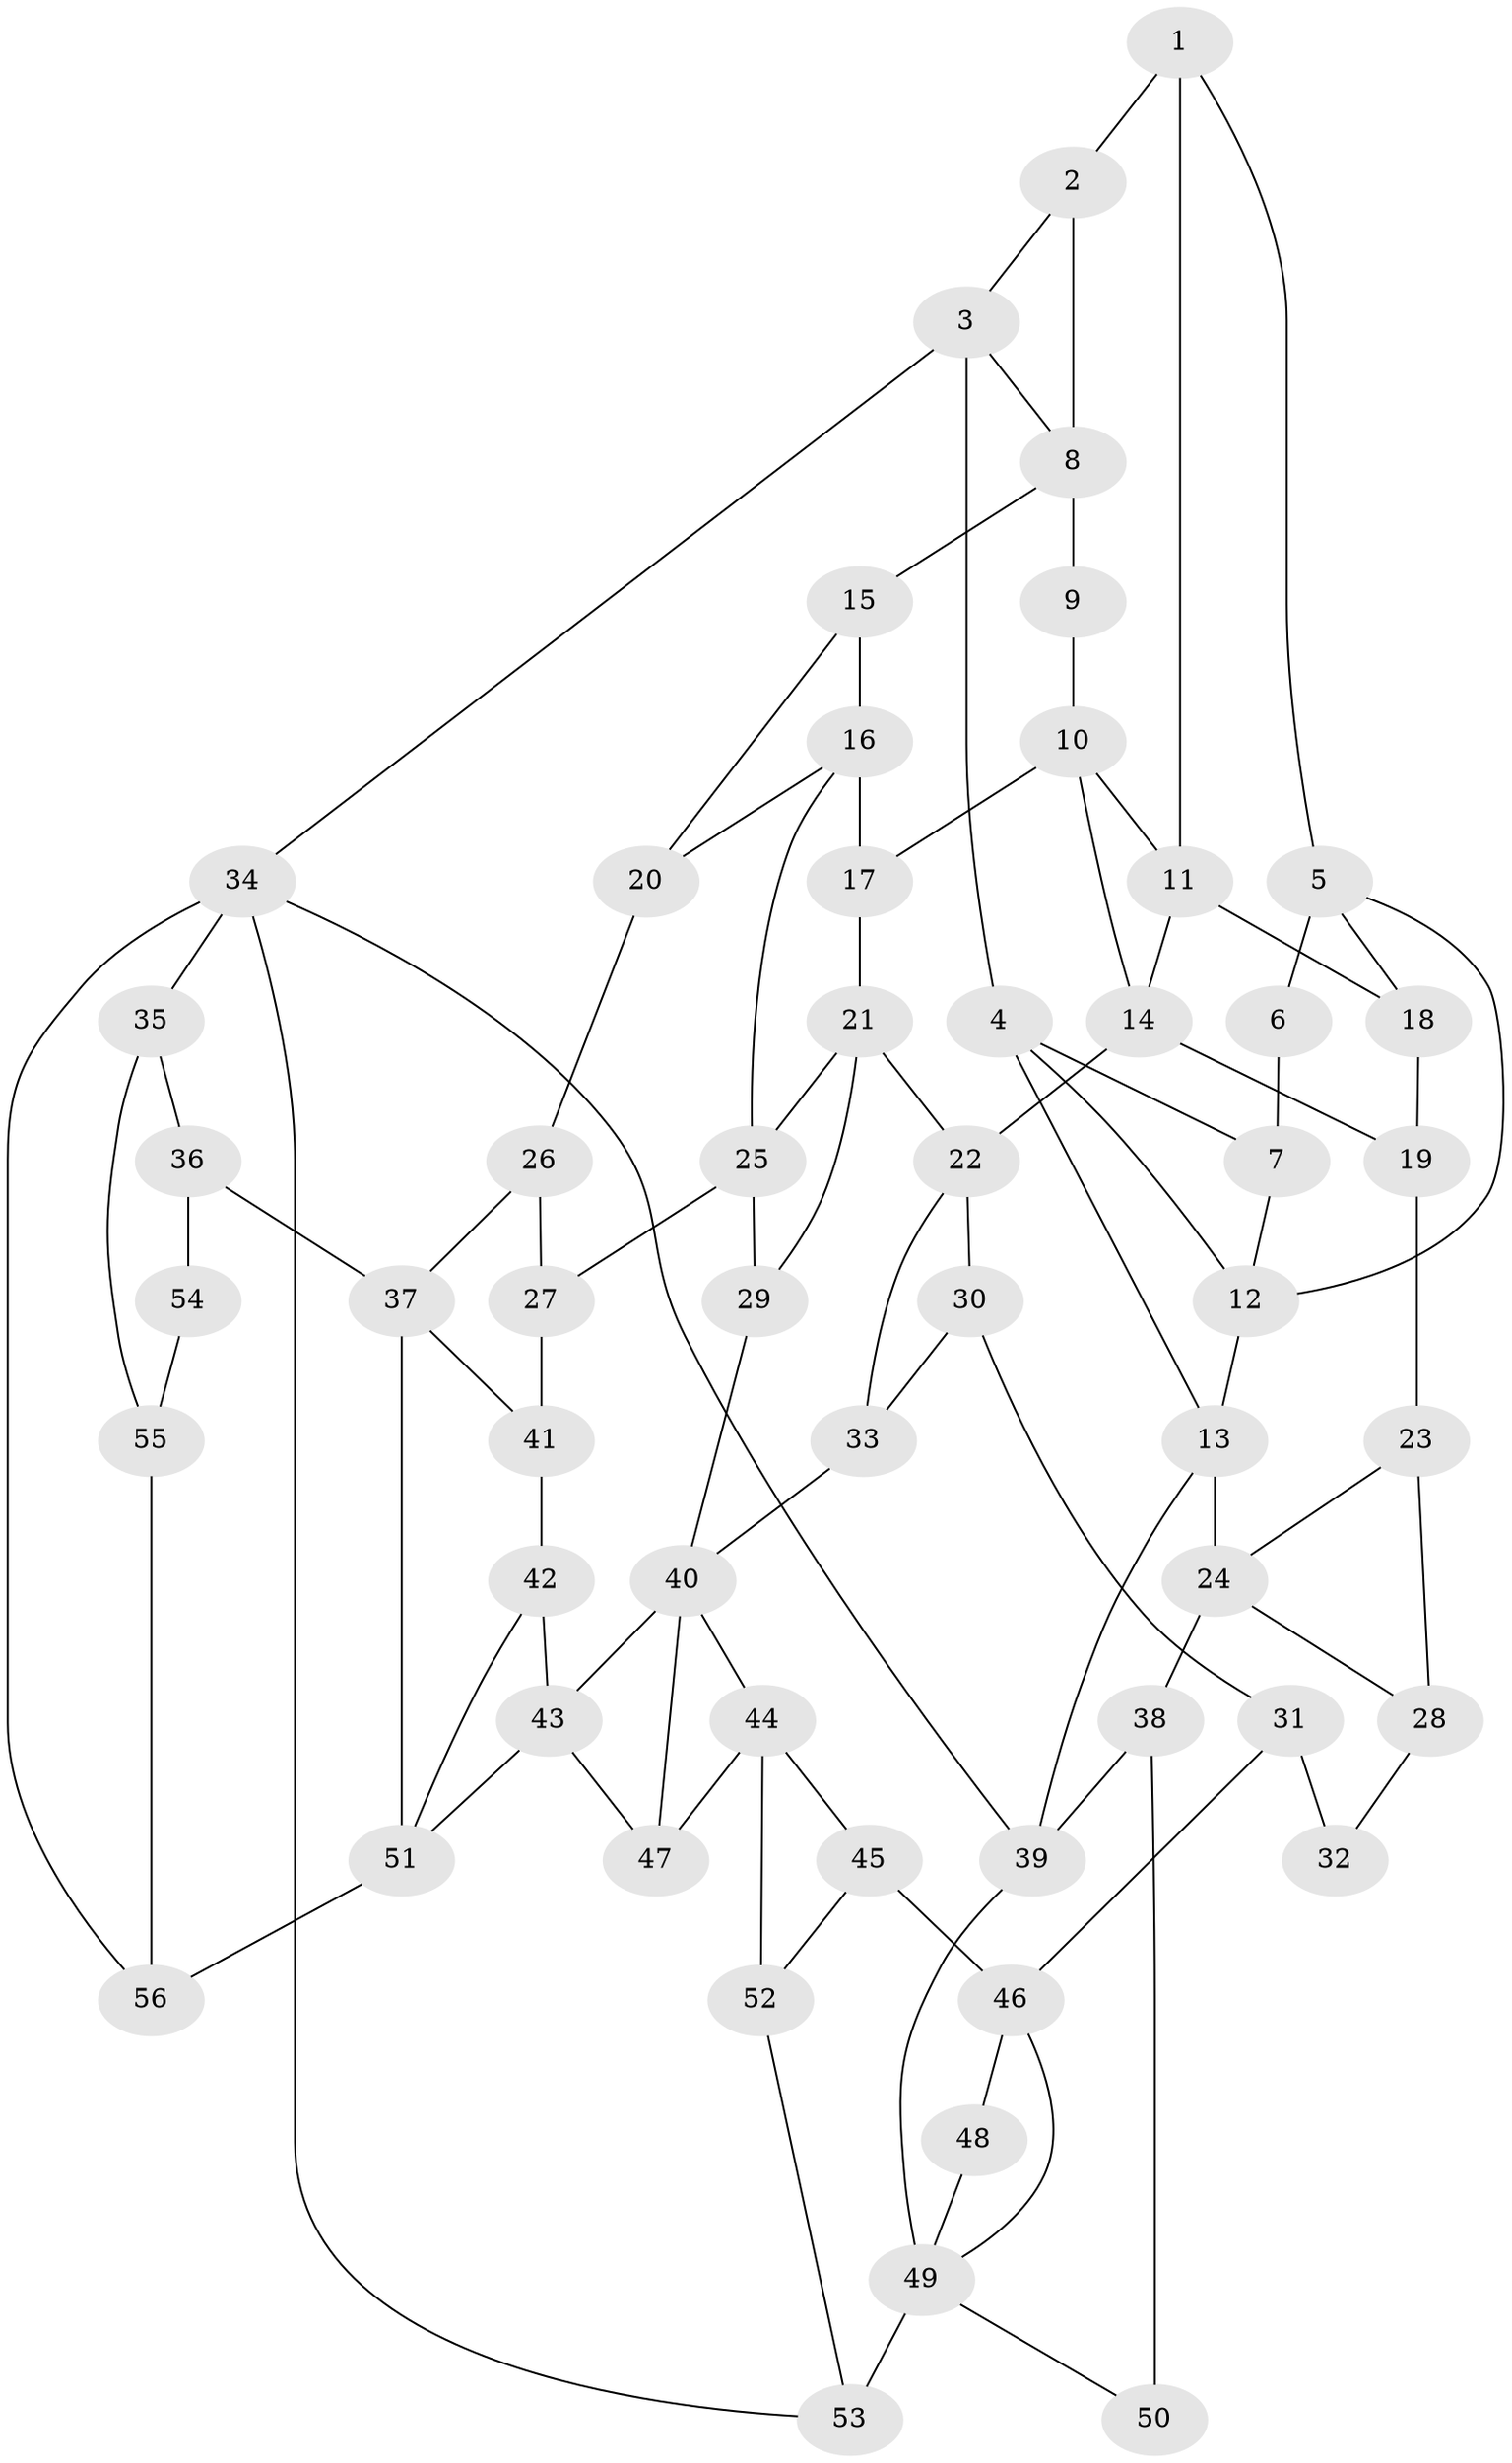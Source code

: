 // original degree distribution, {3: 0.014598540145985401, 4: 0.24817518248175183, 6: 0.22627737226277372, 5: 0.5109489051094891}
// Generated by graph-tools (version 1.1) at 2025/54/03/04/25 22:54:44]
// undirected, 56 vertices, 94 edges
graph export_dot {
  node [color=gray90,style=filled];
  1;
  2;
  3;
  4;
  5;
  6;
  7;
  8;
  9;
  10;
  11;
  12;
  13;
  14;
  15;
  16;
  17;
  18;
  19;
  20;
  21;
  22;
  23;
  24;
  25;
  26;
  27;
  28;
  29;
  30;
  31;
  32;
  33;
  34;
  35;
  36;
  37;
  38;
  39;
  40;
  41;
  42;
  43;
  44;
  45;
  46;
  47;
  48;
  49;
  50;
  51;
  52;
  53;
  54;
  55;
  56;
  1 -- 2 [weight=1.0];
  1 -- 5 [weight=1.0];
  1 -- 11 [weight=2.0];
  2 -- 3 [weight=1.0];
  2 -- 8 [weight=1.0];
  3 -- 4 [weight=1.0];
  3 -- 8 [weight=1.0];
  3 -- 34 [weight=1.0];
  4 -- 7 [weight=1.0];
  4 -- 12 [weight=1.0];
  4 -- 13 [weight=1.0];
  5 -- 6 [weight=3.0];
  5 -- 12 [weight=1.0];
  5 -- 18 [weight=1.0];
  6 -- 7 [weight=3.0];
  7 -- 12 [weight=2.0];
  8 -- 9 [weight=1.0];
  8 -- 15 [weight=2.0];
  9 -- 10 [weight=2.0];
  10 -- 11 [weight=1.0];
  10 -- 14 [weight=1.0];
  10 -- 17 [weight=2.0];
  11 -- 14 [weight=1.0];
  11 -- 18 [weight=2.0];
  12 -- 13 [weight=2.0];
  13 -- 24 [weight=2.0];
  13 -- 39 [weight=1.0];
  14 -- 19 [weight=1.0];
  14 -- 22 [weight=1.0];
  15 -- 16 [weight=1.0];
  15 -- 20 [weight=1.0];
  16 -- 17 [weight=2.0];
  16 -- 20 [weight=1.0];
  16 -- 25 [weight=1.0];
  17 -- 21 [weight=2.0];
  18 -- 19 [weight=1.0];
  19 -- 23 [weight=1.0];
  20 -- 26 [weight=1.0];
  21 -- 22 [weight=2.0];
  21 -- 25 [weight=1.0];
  21 -- 29 [weight=1.0];
  22 -- 30 [weight=1.0];
  22 -- 33 [weight=1.0];
  23 -- 24 [weight=1.0];
  23 -- 28 [weight=1.0];
  24 -- 28 [weight=1.0];
  24 -- 38 [weight=2.0];
  25 -- 27 [weight=2.0];
  25 -- 29 [weight=1.0];
  26 -- 27 [weight=2.0];
  26 -- 37 [weight=1.0];
  27 -- 41 [weight=2.0];
  28 -- 32 [weight=1.0];
  29 -- 40 [weight=1.0];
  30 -- 31 [weight=1.0];
  30 -- 33 [weight=1.0];
  31 -- 32 [weight=2.0];
  31 -- 46 [weight=2.0];
  33 -- 40 [weight=1.0];
  34 -- 35 [weight=1.0];
  34 -- 39 [weight=1.0];
  34 -- 53 [weight=1.0];
  34 -- 56 [weight=2.0];
  35 -- 36 [weight=1.0];
  35 -- 55 [weight=2.0];
  36 -- 37 [weight=2.0];
  36 -- 54 [weight=3.0];
  37 -- 41 [weight=1.0];
  37 -- 51 [weight=1.0];
  38 -- 39 [weight=1.0];
  38 -- 50 [weight=2.0];
  39 -- 49 [weight=1.0];
  40 -- 43 [weight=1.0];
  40 -- 44 [weight=1.0];
  40 -- 47 [weight=1.0];
  41 -- 42 [weight=2.0];
  42 -- 43 [weight=1.0];
  42 -- 51 [weight=1.0];
  43 -- 47 [weight=2.0];
  43 -- 51 [weight=1.0];
  44 -- 45 [weight=1.0];
  44 -- 47 [weight=3.0];
  44 -- 52 [weight=1.0];
  45 -- 46 [weight=1.0];
  45 -- 52 [weight=1.0];
  46 -- 48 [weight=2.0];
  46 -- 49 [weight=1.0];
  48 -- 49 [weight=1.0];
  49 -- 50 [weight=1.0];
  49 -- 53 [weight=2.0];
  51 -- 56 [weight=2.0];
  52 -- 53 [weight=1.0];
  54 -- 55 [weight=2.0];
  55 -- 56 [weight=2.0];
}
